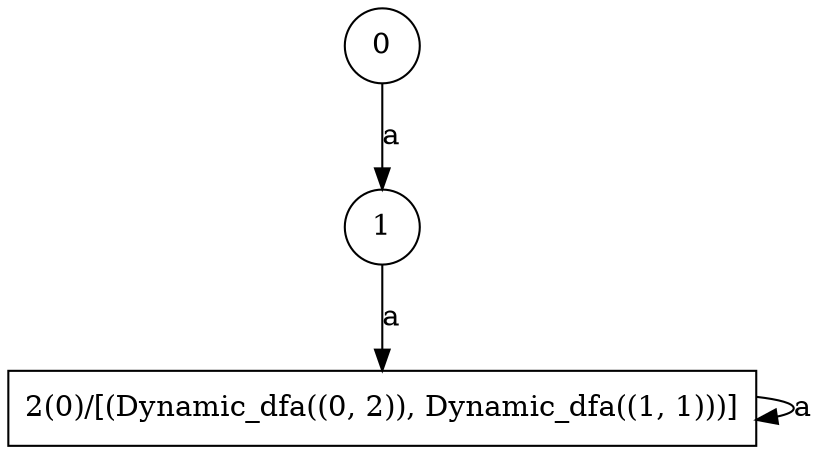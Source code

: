 digraph a_star_capture {	0 -> 1[label="a"]
	1 -> 2[label="a"]
	2 -> 2[label="a"]0[shape=circle,label=0]
1[shape=circle,label=1]
2[shape=box,label="2(0)/[(Dynamic_dfa((0, 2)), Dynamic_dfa((1, 1)))]"]}

